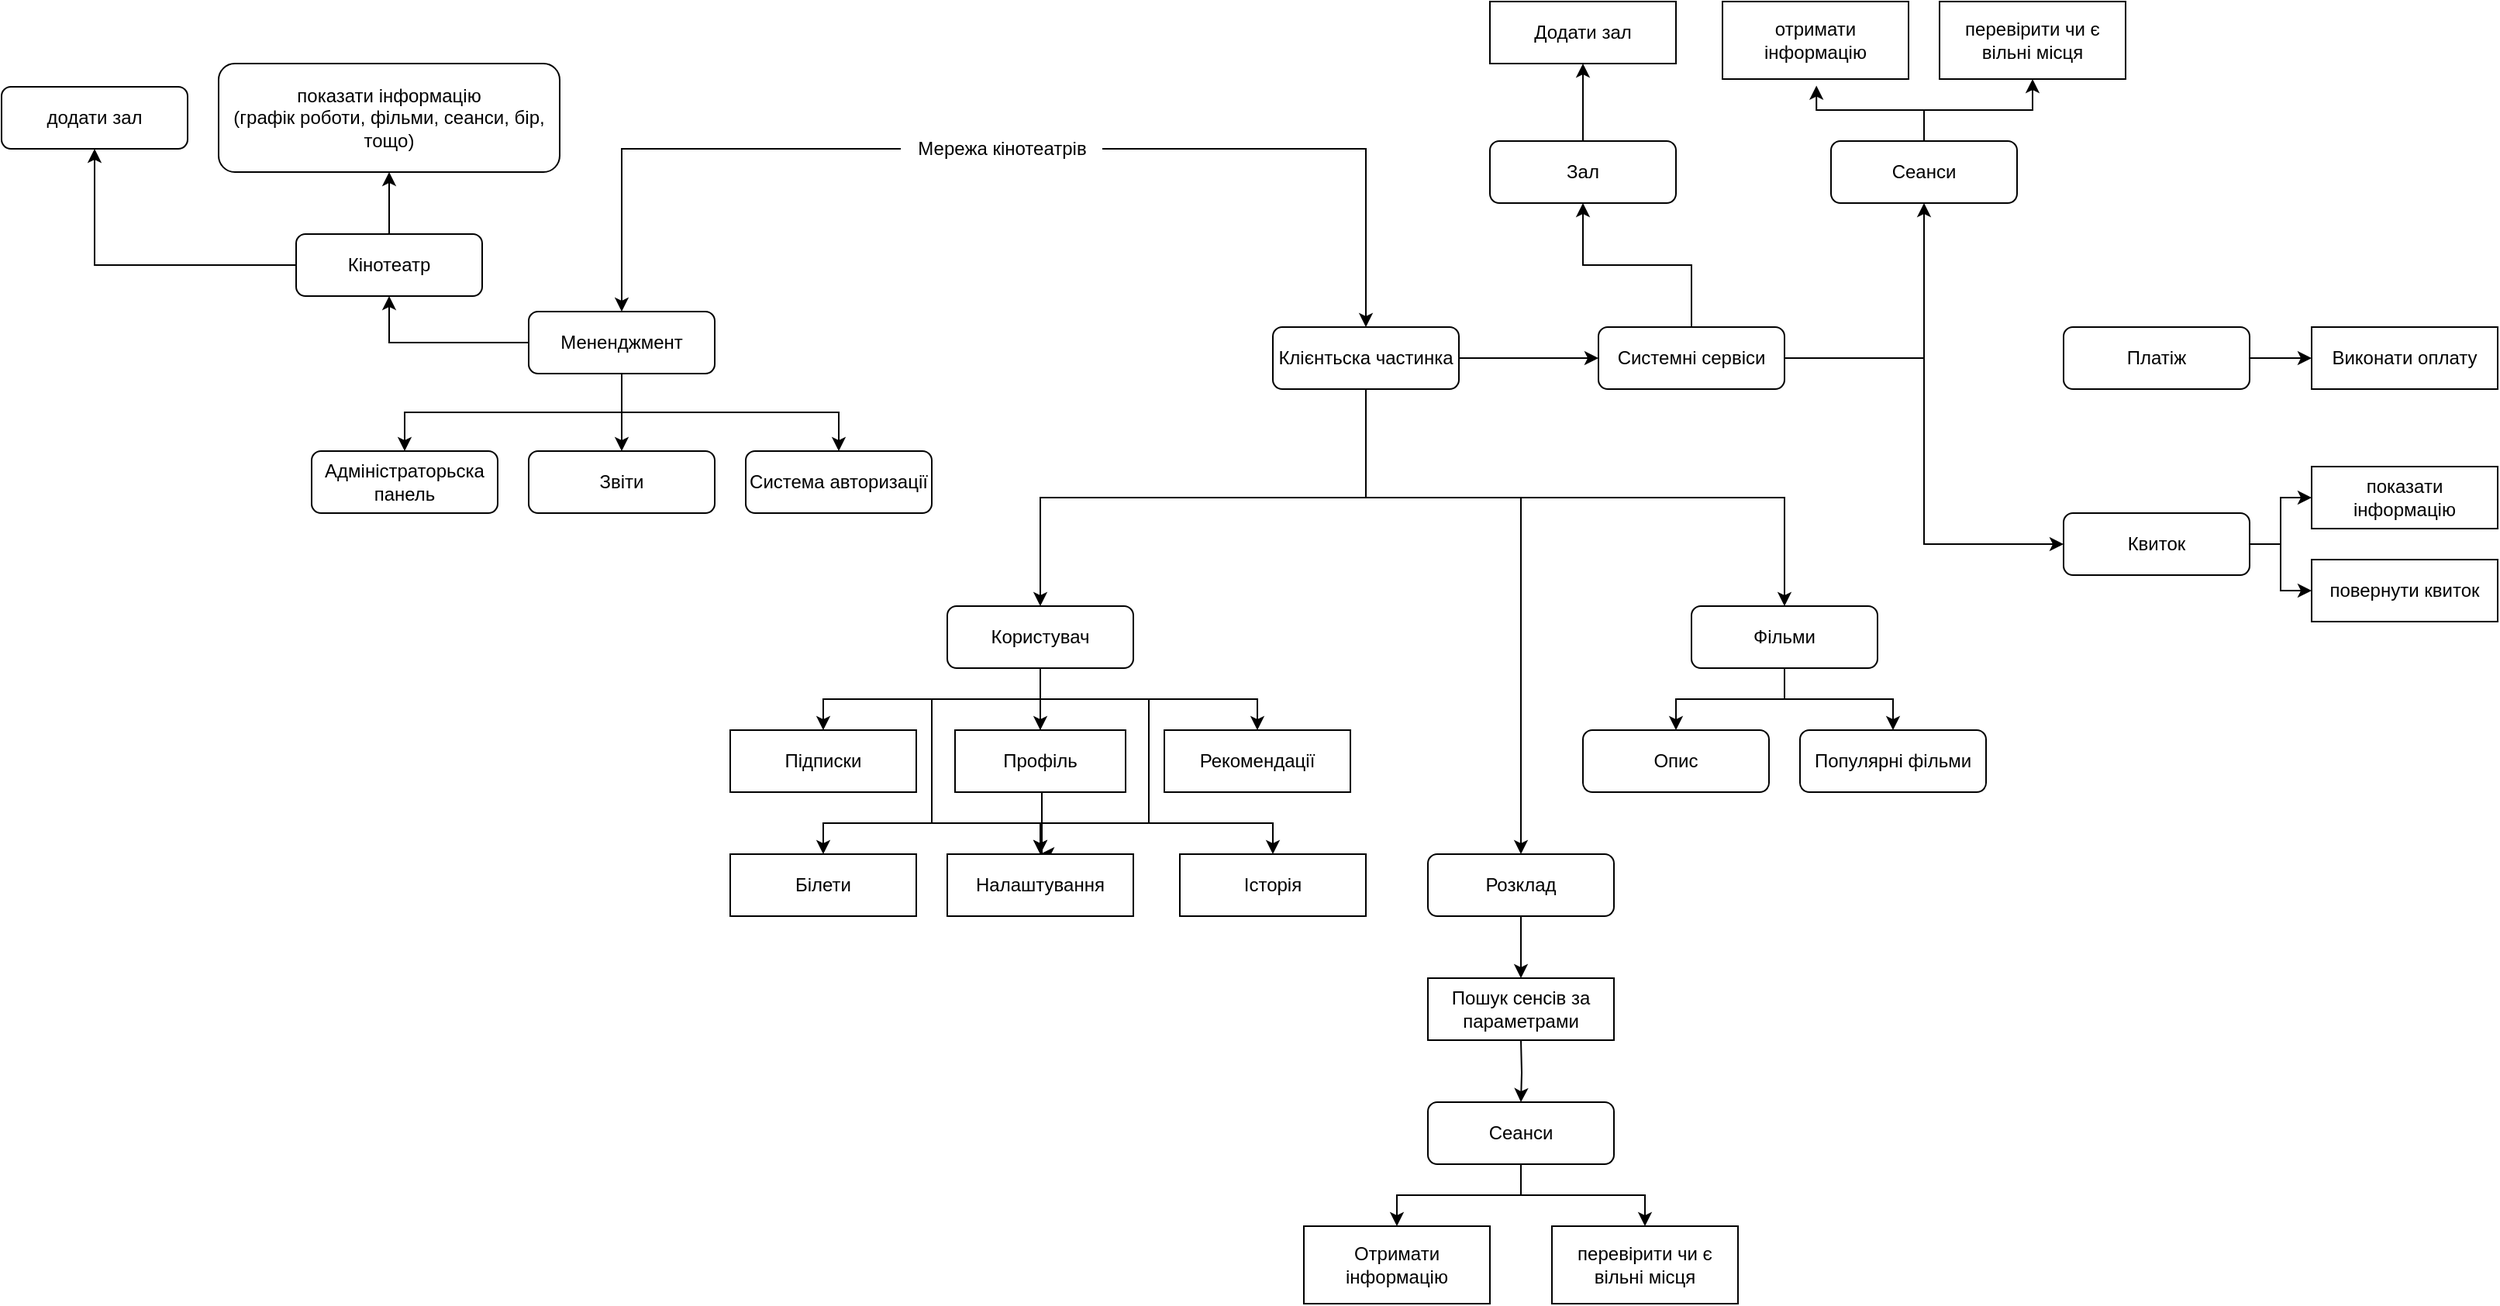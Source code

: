 <mxfile version="24.1.0" type="device">
  <diagram name="Page-1" id="E-X7L0WI3MuSMnoEJAu1">
    <mxGraphModel dx="2311" dy="831" grid="1" gridSize="10" guides="1" tooltips="1" connect="1" arrows="1" fold="1" page="1" pageScale="1" pageWidth="850" pageHeight="1100" math="0" shadow="0">
      <root>
        <mxCell id="0" />
        <mxCell id="1" parent="0" />
        <mxCell id="Jna-fEs-2mGZ8z2yEIFU-10" style="edgeStyle=orthogonalEdgeStyle;rounded=0;orthogonalLoop=1;jettySize=auto;html=1;entryX=0.5;entryY=0;entryDx=0;entryDy=0;" parent="1" source="Jna-fEs-2mGZ8z2yEIFU-1" target="Jna-fEs-2mGZ8z2yEIFU-2" edge="1">
          <mxGeometry relative="1" as="geometry" />
        </mxCell>
        <mxCell id="Jna-fEs-2mGZ8z2yEIFU-27" style="edgeStyle=orthogonalEdgeStyle;rounded=0;orthogonalLoop=1;jettySize=auto;html=1;entryX=0.5;entryY=0;entryDx=0;entryDy=0;" parent="1" source="Jna-fEs-2mGZ8z2yEIFU-1" target="Jna-fEs-2mGZ8z2yEIFU-12" edge="1">
          <mxGeometry relative="1" as="geometry" />
        </mxCell>
        <mxCell id="Jna-fEs-2mGZ8z2yEIFU-1" value="Мережа кінотеатрів" style="text;html=1;align=center;verticalAlign=middle;resizable=0;points=[];autosize=1;strokeColor=none;fillColor=none;" parent="1" vertex="1">
          <mxGeometry x="340" y="290" width="130" height="30" as="geometry" />
        </mxCell>
        <mxCell id="Jna-fEs-2mGZ8z2yEIFU-7" style="edgeStyle=orthogonalEdgeStyle;rounded=0;orthogonalLoop=1;jettySize=auto;html=1;entryX=0.5;entryY=0;entryDx=0;entryDy=0;exitX=0.5;exitY=1;exitDx=0;exitDy=0;" parent="1" source="Jna-fEs-2mGZ8z2yEIFU-2" target="Jna-fEs-2mGZ8z2yEIFU-4" edge="1">
          <mxGeometry relative="1" as="geometry" />
        </mxCell>
        <mxCell id="Jna-fEs-2mGZ8z2yEIFU-8" style="edgeStyle=orthogonalEdgeStyle;rounded=0;orthogonalLoop=1;jettySize=auto;html=1;entryX=0.5;entryY=0;entryDx=0;entryDy=0;" parent="1" source="Jna-fEs-2mGZ8z2yEIFU-2" target="Jna-fEs-2mGZ8z2yEIFU-5" edge="1">
          <mxGeometry relative="1" as="geometry" />
        </mxCell>
        <mxCell id="Jna-fEs-2mGZ8z2yEIFU-9" style="edgeStyle=orthogonalEdgeStyle;rounded=0;orthogonalLoop=1;jettySize=auto;html=1;exitX=0.5;exitY=1;exitDx=0;exitDy=0;" parent="1" source="Jna-fEs-2mGZ8z2yEIFU-2" target="Jna-fEs-2mGZ8z2yEIFU-6" edge="1">
          <mxGeometry relative="1" as="geometry" />
        </mxCell>
        <mxCell id="Jna-fEs-2mGZ8z2yEIFU-34" style="edgeStyle=orthogonalEdgeStyle;rounded=0;orthogonalLoop=1;jettySize=auto;html=1;entryX=0.5;entryY=1;entryDx=0;entryDy=0;" parent="1" source="Jna-fEs-2mGZ8z2yEIFU-2" target="Jna-fEs-2mGZ8z2yEIFU-29" edge="1">
          <mxGeometry relative="1" as="geometry" />
        </mxCell>
        <mxCell id="Jna-fEs-2mGZ8z2yEIFU-2" value="Мененджмент" style="rounded=1;whiteSpace=wrap;html=1;" parent="1" vertex="1">
          <mxGeometry x="100" y="410" width="120" height="40" as="geometry" />
        </mxCell>
        <mxCell id="Jna-fEs-2mGZ8z2yEIFU-4" value="Адміністраторьска панель" style="rounded=1;whiteSpace=wrap;html=1;" parent="1" vertex="1">
          <mxGeometry x="-40" y="500" width="120" height="40" as="geometry" />
        </mxCell>
        <mxCell id="Jna-fEs-2mGZ8z2yEIFU-5" value="Звіти" style="rounded=1;whiteSpace=wrap;html=1;" parent="1" vertex="1">
          <mxGeometry x="100" y="500" width="120" height="40" as="geometry" />
        </mxCell>
        <mxCell id="Jna-fEs-2mGZ8z2yEIFU-6" value="Система авторизації" style="rounded=1;whiteSpace=wrap;html=1;" parent="1" vertex="1">
          <mxGeometry x="240" y="500" width="120" height="40" as="geometry" />
        </mxCell>
        <mxCell id="Jna-fEs-2mGZ8z2yEIFU-26" style="edgeStyle=orthogonalEdgeStyle;rounded=0;orthogonalLoop=1;jettySize=auto;html=1;entryX=0.5;entryY=0;entryDx=0;entryDy=0;exitX=0.5;exitY=1;exitDx=0;exitDy=0;" parent="1" source="Jna-fEs-2mGZ8z2yEIFU-12" target="Jna-fEs-2mGZ8z2yEIFU-19" edge="1">
          <mxGeometry relative="1" as="geometry" />
        </mxCell>
        <mxCell id="Jna-fEs-2mGZ8z2yEIFU-37" style="edgeStyle=orthogonalEdgeStyle;rounded=0;orthogonalLoop=1;jettySize=auto;html=1;entryX=0.5;entryY=0;entryDx=0;entryDy=0;exitX=0.5;exitY=1;exitDx=0;exitDy=0;" parent="1" source="Jna-fEs-2mGZ8z2yEIFU-12" target="Jna-fEs-2mGZ8z2yEIFU-36" edge="1">
          <mxGeometry relative="1" as="geometry">
            <Array as="points">
              <mxPoint x="640" y="530" />
              <mxPoint x="740" y="530" />
            </Array>
          </mxGeometry>
        </mxCell>
        <mxCell id="Jna-fEs-2mGZ8z2yEIFU-65" style="edgeStyle=orthogonalEdgeStyle;rounded=0;orthogonalLoop=1;jettySize=auto;html=1;entryX=0;entryY=0.5;entryDx=0;entryDy=0;" parent="1" source="Jna-fEs-2mGZ8z2yEIFU-12" target="Jna-fEs-2mGZ8z2yEIFU-64" edge="1">
          <mxGeometry relative="1" as="geometry" />
        </mxCell>
        <mxCell id="Jna-fEs-2mGZ8z2yEIFU-108" style="edgeStyle=orthogonalEdgeStyle;rounded=0;orthogonalLoop=1;jettySize=auto;html=1;entryX=0.5;entryY=0;entryDx=0;entryDy=0;" parent="1" source="Jna-fEs-2mGZ8z2yEIFU-12" target="Jna-fEs-2mGZ8z2yEIFU-13" edge="1">
          <mxGeometry relative="1" as="geometry">
            <Array as="points">
              <mxPoint x="640" y="530" />
              <mxPoint x="430" y="530" />
            </Array>
          </mxGeometry>
        </mxCell>
        <mxCell id="Jna-fEs-2mGZ8z2yEIFU-12" value="Клієнтьска частинка" style="rounded=1;whiteSpace=wrap;html=1;" parent="1" vertex="1">
          <mxGeometry x="580" y="420" width="120" height="40" as="geometry" />
        </mxCell>
        <mxCell id="Jna-fEs-2mGZ8z2yEIFU-103" style="edgeStyle=orthogonalEdgeStyle;rounded=0;orthogonalLoop=1;jettySize=auto;html=1;entryX=0.5;entryY=0;entryDx=0;entryDy=0;exitX=0.5;exitY=1;exitDx=0;exitDy=0;" parent="1" source="Jna-fEs-2mGZ8z2yEIFU-13" target="Jna-fEs-2mGZ8z2yEIFU-100" edge="1">
          <mxGeometry relative="1" as="geometry" />
        </mxCell>
        <mxCell id="Jna-fEs-2mGZ8z2yEIFU-104" style="edgeStyle=orthogonalEdgeStyle;rounded=0;orthogonalLoop=1;jettySize=auto;html=1;entryX=0.5;entryY=0;entryDx=0;entryDy=0;exitX=0.5;exitY=1;exitDx=0;exitDy=0;" parent="1" source="Jna-fEs-2mGZ8z2yEIFU-13" target="Jna-fEs-2mGZ8z2yEIFU-96" edge="1">
          <mxGeometry relative="1" as="geometry">
            <Array as="points">
              <mxPoint x="430" y="660" />
              <mxPoint x="360" y="660" />
              <mxPoint x="360" y="740" />
              <mxPoint x="290" y="740" />
            </Array>
          </mxGeometry>
        </mxCell>
        <mxCell id="Jna-fEs-2mGZ8z2yEIFU-106" style="edgeStyle=orthogonalEdgeStyle;rounded=0;orthogonalLoop=1;jettySize=auto;html=1;entryX=0.5;entryY=0;entryDx=0;entryDy=0;exitX=0.5;exitY=1;exitDx=0;exitDy=0;" parent="1" source="Jna-fEs-2mGZ8z2yEIFU-13" target="Jna-fEs-2mGZ8z2yEIFU-105" edge="1">
          <mxGeometry relative="1" as="geometry">
            <Array as="points">
              <mxPoint x="430" y="660" />
              <mxPoint x="500" y="660" />
              <mxPoint x="500" y="740" />
              <mxPoint x="580" y="740" />
            </Array>
          </mxGeometry>
        </mxCell>
        <mxCell id="Jna-fEs-2mGZ8z2yEIFU-107" style="edgeStyle=orthogonalEdgeStyle;rounded=0;orthogonalLoop=1;jettySize=auto;html=1;entryX=0.5;entryY=0;entryDx=0;entryDy=0;" parent="1" source="Jna-fEs-2mGZ8z2yEIFU-13" target="Jna-fEs-2mGZ8z2yEIFU-97" edge="1">
          <mxGeometry relative="1" as="geometry" />
        </mxCell>
        <mxCell id="Jna-fEs-2mGZ8z2yEIFU-111" style="edgeStyle=orthogonalEdgeStyle;rounded=0;orthogonalLoop=1;jettySize=auto;html=1;" parent="1" edge="1">
          <mxGeometry relative="1" as="geometry">
            <mxPoint x="430" y="760" as="targetPoint" />
            <mxPoint x="430" y="640" as="sourcePoint" />
            <Array as="points">
              <mxPoint x="430" y="660" />
              <mxPoint x="500" y="660" />
              <mxPoint x="500" y="740" />
              <mxPoint x="430" y="740" />
            </Array>
          </mxGeometry>
        </mxCell>
        <mxCell id="Jna-fEs-2mGZ8z2yEIFU-112" style="edgeStyle=orthogonalEdgeStyle;rounded=0;orthogonalLoop=1;jettySize=auto;html=1;exitX=0;exitY=0.5;exitDx=0;exitDy=0;" parent="1" source="Jna-fEs-2mGZ8z2yEIFU-13" edge="1">
          <mxGeometry relative="1" as="geometry">
            <mxPoint x="430" y="760" as="targetPoint" />
            <Array as="points">
              <mxPoint x="430" y="620" />
              <mxPoint x="430" y="710" />
              <mxPoint x="431" y="710" />
              <mxPoint x="431" y="760" />
            </Array>
          </mxGeometry>
        </mxCell>
        <mxCell id="G8arXt1xrziVhTG7x5wx-1" style="edgeStyle=orthogonalEdgeStyle;rounded=0;orthogonalLoop=1;jettySize=auto;html=1;entryX=0.5;entryY=0;entryDx=0;entryDy=0;exitX=0.5;exitY=1;exitDx=0;exitDy=0;" edge="1" parent="1" source="Jna-fEs-2mGZ8z2yEIFU-13" target="Jna-fEs-2mGZ8z2yEIFU-109">
          <mxGeometry relative="1" as="geometry">
            <Array as="points">
              <mxPoint x="430" y="660" />
              <mxPoint x="360" y="660" />
              <mxPoint x="360" y="740" />
              <mxPoint x="430" y="740" />
            </Array>
          </mxGeometry>
        </mxCell>
        <mxCell id="Jna-fEs-2mGZ8z2yEIFU-13" value="Користувач" style="rounded=1;whiteSpace=wrap;html=1;" parent="1" vertex="1">
          <mxGeometry x="370" y="600" width="120" height="40" as="geometry" />
        </mxCell>
        <mxCell id="Jna-fEs-2mGZ8z2yEIFU-17" style="edgeStyle=orthogonalEdgeStyle;rounded=0;orthogonalLoop=1;jettySize=auto;html=1;entryX=0.5;entryY=0;entryDx=0;entryDy=0;exitX=0.5;exitY=1;exitDx=0;exitDy=0;" parent="1" source="Jna-fEs-2mGZ8z2yEIFU-13" target="Jna-fEs-2mGZ8z2yEIFU-98" edge="1">
          <mxGeometry relative="1" as="geometry">
            <mxPoint x="609.6" y="679.28" as="targetPoint" />
          </mxGeometry>
        </mxCell>
        <mxCell id="Jna-fEs-2mGZ8z2yEIFU-22" style="edgeStyle=orthogonalEdgeStyle;rounded=0;orthogonalLoop=1;jettySize=auto;html=1;entryX=0.5;entryY=0;entryDx=0;entryDy=0;" parent="1" source="Jna-fEs-2mGZ8z2yEIFU-19" target="Jna-fEs-2mGZ8z2yEIFU-20" edge="1">
          <mxGeometry relative="1" as="geometry" />
        </mxCell>
        <mxCell id="Jna-fEs-2mGZ8z2yEIFU-25" style="edgeStyle=orthogonalEdgeStyle;rounded=0;orthogonalLoop=1;jettySize=auto;html=1;entryX=0.5;entryY=0;entryDx=0;entryDy=0;" parent="1" source="Jna-fEs-2mGZ8z2yEIFU-19" target="Jna-fEs-2mGZ8z2yEIFU-21" edge="1">
          <mxGeometry relative="1" as="geometry" />
        </mxCell>
        <mxCell id="Jna-fEs-2mGZ8z2yEIFU-19" value="Фільми" style="rounded=1;whiteSpace=wrap;html=1;" parent="1" vertex="1">
          <mxGeometry x="850" y="600" width="120" height="40" as="geometry" />
        </mxCell>
        <mxCell id="Jna-fEs-2mGZ8z2yEIFU-20" value="Опис" style="rounded=1;whiteSpace=wrap;html=1;" parent="1" vertex="1">
          <mxGeometry x="780" y="680" width="120" height="40" as="geometry" />
        </mxCell>
        <mxCell id="Jna-fEs-2mGZ8z2yEIFU-21" value="Популярні фільми" style="rounded=1;whiteSpace=wrap;html=1;" parent="1" vertex="1">
          <mxGeometry x="920" y="680" width="120" height="40" as="geometry" />
        </mxCell>
        <mxCell id="Jna-fEs-2mGZ8z2yEIFU-32" style="edgeStyle=orthogonalEdgeStyle;rounded=0;orthogonalLoop=1;jettySize=auto;html=1;entryX=0.5;entryY=1;entryDx=0;entryDy=0;" parent="1" source="Jna-fEs-2mGZ8z2yEIFU-29" target="Jna-fEs-2mGZ8z2yEIFU-30" edge="1">
          <mxGeometry relative="1" as="geometry" />
        </mxCell>
        <mxCell id="Jna-fEs-2mGZ8z2yEIFU-33" style="edgeStyle=orthogonalEdgeStyle;rounded=0;orthogonalLoop=1;jettySize=auto;html=1;entryX=0.5;entryY=1;entryDx=0;entryDy=0;" parent="1" source="Jna-fEs-2mGZ8z2yEIFU-29" target="Jna-fEs-2mGZ8z2yEIFU-31" edge="1">
          <mxGeometry relative="1" as="geometry" />
        </mxCell>
        <mxCell id="Jna-fEs-2mGZ8z2yEIFU-29" value="Кінотеатр" style="rounded=1;whiteSpace=wrap;html=1;" parent="1" vertex="1">
          <mxGeometry x="-50" y="360" width="120" height="40" as="geometry" />
        </mxCell>
        <mxCell id="Jna-fEs-2mGZ8z2yEIFU-30" value="додати зал" style="rounded=1;whiteSpace=wrap;html=1;" parent="1" vertex="1">
          <mxGeometry x="-240" y="265" width="120" height="40" as="geometry" />
        </mxCell>
        <mxCell id="Jna-fEs-2mGZ8z2yEIFU-31" value="показати інформацію&lt;div&gt;(графік роботи, фільми, сеанси, бір, тощо)&lt;/div&gt;" style="rounded=1;whiteSpace=wrap;html=1;" parent="1" vertex="1">
          <mxGeometry x="-100" y="250" width="220" height="70" as="geometry" />
        </mxCell>
        <mxCell id="Jna-fEs-2mGZ8z2yEIFU-41" style="edgeStyle=orthogonalEdgeStyle;rounded=0;orthogonalLoop=1;jettySize=auto;html=1;" parent="1" source="Jna-fEs-2mGZ8z2yEIFU-36" edge="1">
          <mxGeometry relative="1" as="geometry">
            <mxPoint x="740" y="840" as="targetPoint" />
          </mxGeometry>
        </mxCell>
        <mxCell id="Jna-fEs-2mGZ8z2yEIFU-36" value="Розклад" style="rounded=1;whiteSpace=wrap;html=1;" parent="1" vertex="1">
          <mxGeometry x="680" y="760" width="120" height="40" as="geometry" />
        </mxCell>
        <mxCell id="Jna-fEs-2mGZ8z2yEIFU-43" style="edgeStyle=orthogonalEdgeStyle;rounded=0;orthogonalLoop=1;jettySize=auto;html=1;entryX=0.5;entryY=0;entryDx=0;entryDy=0;" parent="1" target="Jna-fEs-2mGZ8z2yEIFU-40" edge="1">
          <mxGeometry relative="1" as="geometry">
            <mxPoint x="740" y="880" as="sourcePoint" />
          </mxGeometry>
        </mxCell>
        <mxCell id="Jna-fEs-2mGZ8z2yEIFU-82" style="edgeStyle=orthogonalEdgeStyle;rounded=0;orthogonalLoop=1;jettySize=auto;html=1;entryX=0.5;entryY=0;entryDx=0;entryDy=0;" parent="1" source="Jna-fEs-2mGZ8z2yEIFU-40" target="Jna-fEs-2mGZ8z2yEIFU-75" edge="1">
          <mxGeometry relative="1" as="geometry" />
        </mxCell>
        <mxCell id="Jna-fEs-2mGZ8z2yEIFU-83" style="edgeStyle=orthogonalEdgeStyle;rounded=0;orthogonalLoop=1;jettySize=auto;html=1;entryX=0.5;entryY=0;entryDx=0;entryDy=0;" parent="1" source="Jna-fEs-2mGZ8z2yEIFU-40" target="Jna-fEs-2mGZ8z2yEIFU-81" edge="1">
          <mxGeometry relative="1" as="geometry" />
        </mxCell>
        <mxCell id="Jna-fEs-2mGZ8z2yEIFU-40" value="Сеанси" style="rounded=1;whiteSpace=wrap;html=1;" parent="1" vertex="1">
          <mxGeometry x="680" y="920" width="120" height="40" as="geometry" />
        </mxCell>
        <mxCell id="Jna-fEs-2mGZ8z2yEIFU-71" style="edgeStyle=orthogonalEdgeStyle;rounded=0;orthogonalLoop=1;jettySize=auto;html=1;entryX=0.5;entryY=1;entryDx=0;entryDy=0;" parent="1" source="Jna-fEs-2mGZ8z2yEIFU-64" target="Jna-fEs-2mGZ8z2yEIFU-66" edge="1">
          <mxGeometry relative="1" as="geometry" />
        </mxCell>
        <mxCell id="Jna-fEs-2mGZ8z2yEIFU-84" style="edgeStyle=orthogonalEdgeStyle;rounded=0;orthogonalLoop=1;jettySize=auto;html=1;entryX=0.5;entryY=1;entryDx=0;entryDy=0;" parent="1" source="Jna-fEs-2mGZ8z2yEIFU-64" target="Jna-fEs-2mGZ8z2yEIFU-74" edge="1">
          <mxGeometry relative="1" as="geometry" />
        </mxCell>
        <mxCell id="Jna-fEs-2mGZ8z2yEIFU-91" style="edgeStyle=orthogonalEdgeStyle;rounded=0;orthogonalLoop=1;jettySize=auto;html=1;entryX=0;entryY=0.5;entryDx=0;entryDy=0;" parent="1" source="Jna-fEs-2mGZ8z2yEIFU-64" target="Jna-fEs-2mGZ8z2yEIFU-86" edge="1">
          <mxGeometry relative="1" as="geometry" />
        </mxCell>
        <mxCell id="Jna-fEs-2mGZ8z2yEIFU-64" value="Системні сервіси" style="rounded=1;whiteSpace=wrap;html=1;" parent="1" vertex="1">
          <mxGeometry x="790" y="420" width="120" height="40" as="geometry" />
        </mxCell>
        <mxCell id="Jna-fEs-2mGZ8z2yEIFU-68" style="edgeStyle=orthogonalEdgeStyle;rounded=0;orthogonalLoop=1;jettySize=auto;html=1;entryX=0.5;entryY=1;entryDx=0;entryDy=0;" parent="1" source="Jna-fEs-2mGZ8z2yEIFU-66" target="Jna-fEs-2mGZ8z2yEIFU-67" edge="1">
          <mxGeometry relative="1" as="geometry" />
        </mxCell>
        <mxCell id="Jna-fEs-2mGZ8z2yEIFU-66" value="Зал" style="rounded=1;whiteSpace=wrap;html=1;" parent="1" vertex="1">
          <mxGeometry x="720" y="300" width="120" height="40" as="geometry" />
        </mxCell>
        <mxCell id="Jna-fEs-2mGZ8z2yEIFU-67" value="Додати зал" style="rounded=0;whiteSpace=wrap;html=1;" parent="1" vertex="1">
          <mxGeometry x="720" y="210" width="120" height="40" as="geometry" />
        </mxCell>
        <mxCell id="Jna-fEs-2mGZ8z2yEIFU-80" style="edgeStyle=orthogonalEdgeStyle;rounded=0;orthogonalLoop=1;jettySize=auto;html=1;entryX=0.5;entryY=1;entryDx=0;entryDy=0;" parent="1" source="Jna-fEs-2mGZ8z2yEIFU-74" target="Jna-fEs-2mGZ8z2yEIFU-78" edge="1">
          <mxGeometry relative="1" as="geometry" />
        </mxCell>
        <mxCell id="Jna-fEs-2mGZ8z2yEIFU-74" value="Сеанси" style="rounded=1;whiteSpace=wrap;html=1;" parent="1" vertex="1">
          <mxGeometry x="940" y="300" width="120" height="40" as="geometry" />
        </mxCell>
        <mxCell id="Jna-fEs-2mGZ8z2yEIFU-75" value="Отримати інформацію" style="rounded=0;whiteSpace=wrap;html=1;" parent="1" vertex="1">
          <mxGeometry x="600" y="1000" width="120" height="50" as="geometry" />
        </mxCell>
        <mxCell id="Jna-fEs-2mGZ8z2yEIFU-76" value="Пошук сенсів за параметрами" style="rounded=0;whiteSpace=wrap;html=1;" parent="1" vertex="1">
          <mxGeometry x="680" y="840" width="120" height="40" as="geometry" />
        </mxCell>
        <mxCell id="Jna-fEs-2mGZ8z2yEIFU-77" value="отримати інформацію" style="rounded=0;whiteSpace=wrap;html=1;" parent="1" vertex="1">
          <mxGeometry x="870" y="210" width="120" height="50" as="geometry" />
        </mxCell>
        <mxCell id="Jna-fEs-2mGZ8z2yEIFU-78" value="перевірити чи є вільні місця" style="rounded=0;whiteSpace=wrap;html=1;" parent="1" vertex="1">
          <mxGeometry x="1010" y="210" width="120" height="50" as="geometry" />
        </mxCell>
        <mxCell id="Jna-fEs-2mGZ8z2yEIFU-79" style="edgeStyle=orthogonalEdgeStyle;rounded=0;orthogonalLoop=1;jettySize=auto;html=1;entryX=0.505;entryY=1.085;entryDx=0;entryDy=0;entryPerimeter=0;" parent="1" source="Jna-fEs-2mGZ8z2yEIFU-74" target="Jna-fEs-2mGZ8z2yEIFU-77" edge="1">
          <mxGeometry relative="1" as="geometry" />
        </mxCell>
        <mxCell id="Jna-fEs-2mGZ8z2yEIFU-81" value="перевірити чи є вільні місця" style="rounded=0;whiteSpace=wrap;html=1;" parent="1" vertex="1">
          <mxGeometry x="760" y="1000" width="120" height="50" as="geometry" />
        </mxCell>
        <mxCell id="Jna-fEs-2mGZ8z2yEIFU-89" style="edgeStyle=orthogonalEdgeStyle;rounded=0;orthogonalLoop=1;jettySize=auto;html=1;entryX=0;entryY=0.5;entryDx=0;entryDy=0;" parent="1" source="Jna-fEs-2mGZ8z2yEIFU-86" target="Jna-fEs-2mGZ8z2yEIFU-87" edge="1">
          <mxGeometry relative="1" as="geometry" />
        </mxCell>
        <mxCell id="Jna-fEs-2mGZ8z2yEIFU-90" style="edgeStyle=orthogonalEdgeStyle;rounded=0;orthogonalLoop=1;jettySize=auto;html=1;entryX=0;entryY=0.5;entryDx=0;entryDy=0;" parent="1" source="Jna-fEs-2mGZ8z2yEIFU-86" target="Jna-fEs-2mGZ8z2yEIFU-88" edge="1">
          <mxGeometry relative="1" as="geometry" />
        </mxCell>
        <mxCell id="Jna-fEs-2mGZ8z2yEIFU-86" value="Квиток" style="rounded=1;whiteSpace=wrap;html=1;" parent="1" vertex="1">
          <mxGeometry x="1090" y="540" width="120" height="40" as="geometry" />
        </mxCell>
        <mxCell id="Jna-fEs-2mGZ8z2yEIFU-87" value="показати інформацію" style="rounded=0;whiteSpace=wrap;html=1;" parent="1" vertex="1">
          <mxGeometry x="1250" y="510" width="120" height="40" as="geometry" />
        </mxCell>
        <mxCell id="Jna-fEs-2mGZ8z2yEIFU-88" value="повернути квиток" style="rounded=0;whiteSpace=wrap;html=1;" parent="1" vertex="1">
          <mxGeometry x="1250" y="570" width="120" height="40" as="geometry" />
        </mxCell>
        <mxCell id="Jna-fEs-2mGZ8z2yEIFU-95" style="edgeStyle=orthogonalEdgeStyle;rounded=0;orthogonalLoop=1;jettySize=auto;html=1;entryX=0;entryY=0.5;entryDx=0;entryDy=0;" parent="1" source="Jna-fEs-2mGZ8z2yEIFU-93" target="Jna-fEs-2mGZ8z2yEIFU-94" edge="1">
          <mxGeometry relative="1" as="geometry" />
        </mxCell>
        <mxCell id="Jna-fEs-2mGZ8z2yEIFU-93" value="Платіж" style="rounded=1;whiteSpace=wrap;html=1;" parent="1" vertex="1">
          <mxGeometry x="1090" y="420" width="120" height="40" as="geometry" />
        </mxCell>
        <mxCell id="Jna-fEs-2mGZ8z2yEIFU-94" value="Виконати оплату" style="rounded=0;whiteSpace=wrap;html=1;" parent="1" vertex="1">
          <mxGeometry x="1250" y="420" width="120" height="40" as="geometry" />
        </mxCell>
        <mxCell id="Jna-fEs-2mGZ8z2yEIFU-96" value="Білети" style="whiteSpace=wrap;html=1;" parent="1" vertex="1">
          <mxGeometry x="230" y="760" width="120" height="40" as="geometry" />
        </mxCell>
        <mxCell id="Jna-fEs-2mGZ8z2yEIFU-97" value="Профіль" style="rounded=0;whiteSpace=wrap;html=1;" parent="1" vertex="1">
          <mxGeometry x="375" y="680" width="110" height="40" as="geometry" />
        </mxCell>
        <mxCell id="Jna-fEs-2mGZ8z2yEIFU-98" value="Рекомендації" style="rounded=0;whiteSpace=wrap;html=1;" parent="1" vertex="1">
          <mxGeometry x="510" y="680" width="120" height="40" as="geometry" />
        </mxCell>
        <mxCell id="Jna-fEs-2mGZ8z2yEIFU-100" value="Підписки" style="rounded=0;whiteSpace=wrap;html=1;" parent="1" vertex="1">
          <mxGeometry x="230" y="680" width="120" height="40" as="geometry" />
        </mxCell>
        <mxCell id="Jna-fEs-2mGZ8z2yEIFU-105" value="Історія" style="whiteSpace=wrap;html=1;" parent="1" vertex="1">
          <mxGeometry x="520" y="760" width="120" height="40" as="geometry" />
        </mxCell>
        <mxCell id="Jna-fEs-2mGZ8z2yEIFU-109" value="Налаштування" style="whiteSpace=wrap;html=1;" parent="1" vertex="1">
          <mxGeometry x="370" y="760" width="120" height="40" as="geometry" />
        </mxCell>
      </root>
    </mxGraphModel>
  </diagram>
</mxfile>
